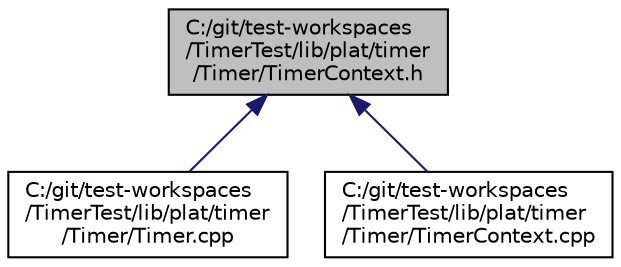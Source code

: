 digraph "C:/git/test-workspaces/TimerTest/lib/plat/timer/Timer/TimerContext.h"
{
  edge [fontname="Helvetica",fontsize="10",labelfontname="Helvetica",labelfontsize="10"];
  node [fontname="Helvetica",fontsize="10",shape=record];
  Node1 [label="C:/git/test-workspaces\l/TimerTest/lib/plat/timer\l/Timer/TimerContext.h",height=0.2,width=0.4,color="black", fillcolor="grey75", style="filled" fontcolor="black"];
  Node1 -> Node2 [dir="back",color="midnightblue",fontsize="10",style="solid",fontname="Helvetica"];
  Node2 [label="C:/git/test-workspaces\l/TimerTest/lib/plat/timer\l/Timer/Timer.cpp",height=0.2,width=0.4,color="black", fillcolor="white", style="filled",URL="$_timer_8cpp.html"];
  Node1 -> Node3 [dir="back",color="midnightblue",fontsize="10",style="solid",fontname="Helvetica"];
  Node3 [label="C:/git/test-workspaces\l/TimerTest/lib/plat/timer\l/Timer/TimerContext.cpp",height=0.2,width=0.4,color="black", fillcolor="white", style="filled",URL="$_timer_context_8cpp.html"];
}
